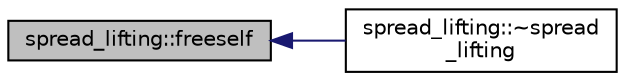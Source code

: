 digraph "spread_lifting::freeself"
{
  edge [fontname="Helvetica",fontsize="10",labelfontname="Helvetica",labelfontsize="10"];
  node [fontname="Helvetica",fontsize="10",shape=record];
  rankdir="LR";
  Node55 [label="spread_lifting::freeself",height=0.2,width=0.4,color="black", fillcolor="grey75", style="filled", fontcolor="black"];
  Node55 -> Node56 [dir="back",color="midnightblue",fontsize="10",style="solid",fontname="Helvetica"];
  Node56 [label="spread_lifting::~spread\l_lifting",height=0.2,width=0.4,color="black", fillcolor="white", style="filled",URL="$d7/de2/classspread__lifting.html#aececb488779ac24b52777eb3e5980003"];
}
